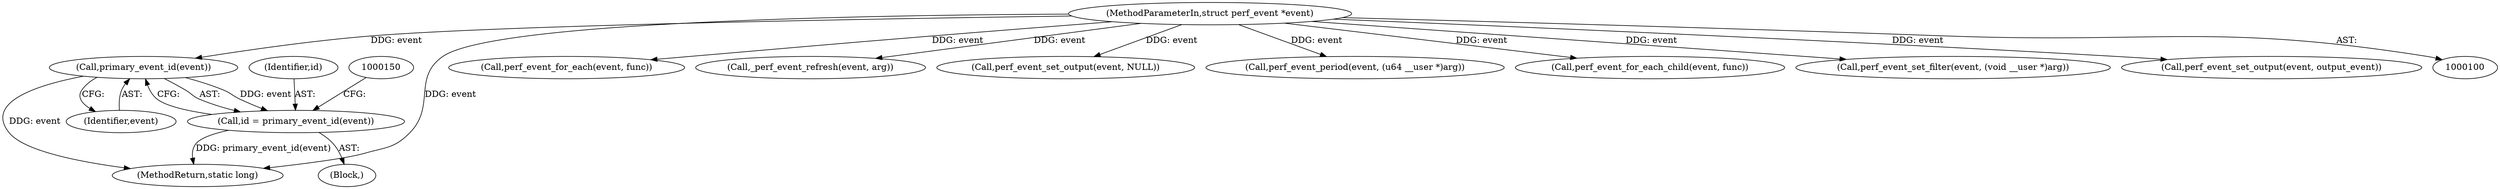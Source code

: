 digraph "0_linux_f63a8daa5812afef4f06c962351687e1ff9ccb2b_9@pointer" {
"1000145" [label="(Call,primary_event_id(event))"];
"1000101" [label="(MethodParameterIn,struct perf_event *event)"];
"1000143" [label="(Call,id = primary_event_id(event))"];
"1000144" [label="(Identifier,id)"];
"1000220" [label="(Call,perf_event_for_each(event, func))"];
"1000141" [label="(Block,)"];
"1000130" [label="(Call,_perf_event_refresh(event, arg))"];
"1000200" [label="(Call,perf_event_set_output(event, NULL))"];
"1000135" [label="(Call,perf_event_period(event, (u64 __user *)arg))"];
"1000224" [label="(Call,perf_event_for_each_child(event, func))"];
"1000146" [label="(Identifier,event)"];
"1000101" [label="(MethodParameterIn,struct perf_event *event)"];
"1000143" [label="(Call,id = primary_event_id(event))"];
"1000207" [label="(Call,perf_event_set_filter(event, (void __user *)arg))"];
"1000145" [label="(Call,primary_event_id(event))"];
"1000191" [label="(Call,perf_event_set_output(event, output_event))"];
"1000229" [label="(MethodReturn,static long)"];
"1000145" -> "1000143"  [label="AST: "];
"1000145" -> "1000146"  [label="CFG: "];
"1000146" -> "1000145"  [label="AST: "];
"1000143" -> "1000145"  [label="CFG: "];
"1000145" -> "1000229"  [label="DDG: event"];
"1000145" -> "1000143"  [label="DDG: event"];
"1000101" -> "1000145"  [label="DDG: event"];
"1000101" -> "1000100"  [label="AST: "];
"1000101" -> "1000229"  [label="DDG: event"];
"1000101" -> "1000130"  [label="DDG: event"];
"1000101" -> "1000135"  [label="DDG: event"];
"1000101" -> "1000191"  [label="DDG: event"];
"1000101" -> "1000200"  [label="DDG: event"];
"1000101" -> "1000207"  [label="DDG: event"];
"1000101" -> "1000220"  [label="DDG: event"];
"1000101" -> "1000224"  [label="DDG: event"];
"1000143" -> "1000141"  [label="AST: "];
"1000144" -> "1000143"  [label="AST: "];
"1000150" -> "1000143"  [label="CFG: "];
"1000143" -> "1000229"  [label="DDG: primary_event_id(event)"];
}
